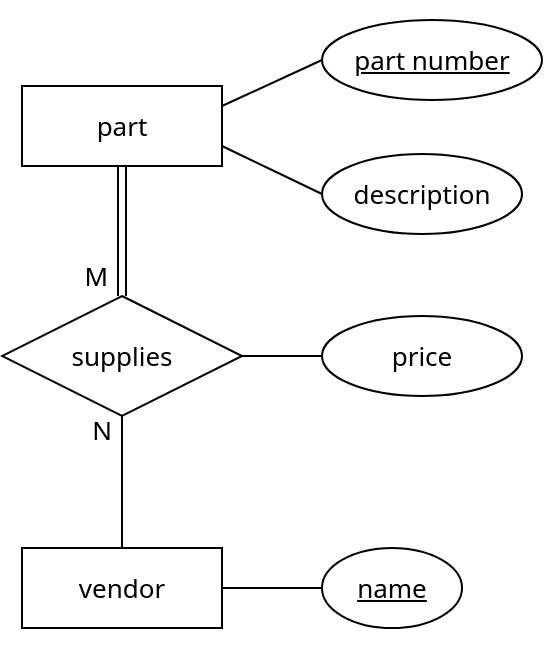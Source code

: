 <mxfile version="15.5.5" type="device"><diagram id="R2lEEEUBdFMjLlhIrx00" name="Page-1"><mxGraphModel dx="572" dy="657" grid="1" gridSize="10" guides="1" tooltips="1" connect="1" arrows="1" fold="1" page="1" pageScale="1" pageWidth="850" pageHeight="1100" math="0" shadow="0" extFonts="Permanent Marker^https://fonts.googleapis.com/css?family=Permanent+Marker"><root><mxCell id="0"/><mxCell id="1" parent="0"/><mxCell id="XE4aP4qG6gfPF1ebo5mN-4" value="part" style="whiteSpace=wrap;html=1;align=center;fontSize=13;fontFamily=Noto Sans;fontSource=https%3A%2F%2Ffonts.googleapis.com%2Fcss%3Ffamily%3DNoto%2BSans;" parent="1" vertex="1"><mxGeometry x="940" y="93" width="100" height="40" as="geometry"/></mxCell><mxCell id="XE4aP4qG6gfPF1ebo5mN-5" value="supplies" style="shape=rhombus;perimeter=rhombusPerimeter;whiteSpace=wrap;html=1;align=center;fontSize=13;fontFamily=Noto Sans;fontSource=https%3A%2F%2Ffonts.googleapis.com%2Fcss%3Ffamily%3DNoto%2BSans;" parent="1" vertex="1"><mxGeometry x="930" y="198" width="120" height="60" as="geometry"/></mxCell><mxCell id="XE4aP4qG6gfPF1ebo5mN-6" value="vendor" style="whiteSpace=wrap;html=1;align=center;fontSize=13;fontFamily=Noto Sans;fontSource=https%3A%2F%2Ffonts.googleapis.com%2Fcss%3Ffamily%3DNoto%2BSans;" parent="1" vertex="1"><mxGeometry x="940" y="324" width="100" height="40" as="geometry"/></mxCell><mxCell id="XE4aP4qG6gfPF1ebo5mN-7" value="part number" style="ellipse;whiteSpace=wrap;html=1;align=center;fontStyle=4;fontSize=13;fontFamily=Noto Sans;fontSource=https%3A%2F%2Ffonts.googleapis.com%2Fcss%3Ffamily%3DNoto%2BSans;" parent="1" vertex="1"><mxGeometry x="1090" y="60" width="110" height="40" as="geometry"/></mxCell><mxCell id="XE4aP4qG6gfPF1ebo5mN-8" value="description" style="ellipse;whiteSpace=wrap;html=1;align=center;fontSize=13;fontFamily=Noto Sans;fontSource=https%3A%2F%2Ffonts.googleapis.com%2Fcss%3Ffamily%3DNoto%2BSans;" parent="1" vertex="1"><mxGeometry x="1090" y="127" width="100" height="40" as="geometry"/></mxCell><mxCell id="XE4aP4qG6gfPF1ebo5mN-9" value="" style="endArrow=none;html=1;rounded=0;entryX=0;entryY=0.5;entryDx=0;entryDy=0;exitX=1;exitY=0.25;exitDx=0;exitDy=0;fontSize=13;fontFamily=Noto Sans;fontSource=https%3A%2F%2Ffonts.googleapis.com%2Fcss%3Ffamily%3DNoto%2BSans;" parent="1" source="XE4aP4qG6gfPF1ebo5mN-4" target="XE4aP4qG6gfPF1ebo5mN-7" edge="1"><mxGeometry relative="1" as="geometry"><mxPoint x="1020.004" y="190.928" as="sourcePoint"/><mxPoint x="1076.72" y="145.07" as="targetPoint"/></mxGeometry></mxCell><mxCell id="XE4aP4qG6gfPF1ebo5mN-10" value="" style="endArrow=none;html=1;rounded=0;entryX=0;entryY=0.5;entryDx=0;entryDy=0;exitX=1;exitY=0.75;exitDx=0;exitDy=0;fontSize=13;fontFamily=Noto Sans;fontSource=https%3A%2F%2Ffonts.googleapis.com%2Fcss%3Ffamily%3DNoto%2BSans;" parent="1" source="XE4aP4qG6gfPF1ebo5mN-4" target="XE4aP4qG6gfPF1ebo5mN-8" edge="1"><mxGeometry relative="1" as="geometry"><mxPoint x="1033.284" y="180.858" as="sourcePoint"/><mxPoint x="1090" y="135" as="targetPoint"/></mxGeometry></mxCell><mxCell id="XE4aP4qG6gfPF1ebo5mN-11" value="" style="endArrow=none;html=1;rounded=0;exitX=0.5;exitY=0;exitDx=0;exitDy=0;entryX=0.5;entryY=1;entryDx=0;entryDy=0;fontSize=13;fontFamily=Noto Sans;fontSource=https%3A%2F%2Ffonts.googleapis.com%2Fcss%3Ffamily%3DNoto%2BSans;" parent="1" source="XE4aP4qG6gfPF1ebo5mN-6" target="XE4aP4qG6gfPF1ebo5mN-5" edge="1"><mxGeometry relative="1" as="geometry"><mxPoint x="1130" y="239" as="sourcePoint"/><mxPoint x="1130" y="305" as="targetPoint"/></mxGeometry></mxCell><mxCell id="XE4aP4qG6gfPF1ebo5mN-12" value="N" style="resizable=0;html=1;align=right;verticalAlign=bottom;fontSize=13;fontFamily=Noto Sans;fontSource=https%3A%2F%2Ffonts.googleapis.com%2Fcss%3Ffamily%3DNoto%2BSans;" parent="XE4aP4qG6gfPF1ebo5mN-11" connectable="0" vertex="1"><mxGeometry x="1" relative="1" as="geometry"><mxPoint x="-5" y="17" as="offset"/></mxGeometry></mxCell><mxCell id="XE4aP4qG6gfPF1ebo5mN-13" value="" style="shape=link;html=1;rounded=0;exitX=0.5;exitY=1;exitDx=0;exitDy=0;fontSize=13;fontFamily=Noto Sans;fontSource=https%3A%2F%2Ffonts.googleapis.com%2Fcss%3Ffamily%3DNoto%2BSans;" parent="1" source="XE4aP4qG6gfPF1ebo5mN-4" target="XE4aP4qG6gfPF1ebo5mN-5" edge="1"><mxGeometry relative="1" as="geometry"><mxPoint x="1040" y="205" as="sourcePoint"/><mxPoint x="990" y="195" as="targetPoint"/></mxGeometry></mxCell><mxCell id="XE4aP4qG6gfPF1ebo5mN-14" value="M" style="resizable=0;html=1;align=right;verticalAlign=bottom;fontSize=13;fontFamily=Noto Sans;fontSource=https%3A%2F%2Ffonts.googleapis.com%2Fcss%3Ffamily%3DNoto%2BSans;" parent="XE4aP4qG6gfPF1ebo5mN-13" connectable="0" vertex="1"><mxGeometry x="1" relative="1" as="geometry"><mxPoint x="-7" as="offset"/></mxGeometry></mxCell><mxCell id="XE4aP4qG6gfPF1ebo5mN-15" value="name" style="ellipse;whiteSpace=wrap;html=1;align=center;fontStyle=4;fontSize=13;fontFamily=Noto Sans;fontSource=https%3A%2F%2Ffonts.googleapis.com%2Fcss%3Ffamily%3DNoto%2BSans;" parent="1" vertex="1"><mxGeometry x="1090" y="324" width="70" height="40" as="geometry"/></mxCell><mxCell id="XE4aP4qG6gfPF1ebo5mN-16" value="" style="endArrow=none;html=1;rounded=0;entryX=0;entryY=0.5;entryDx=0;entryDy=0;exitX=1;exitY=0.5;exitDx=0;exitDy=0;fontSize=13;fontFamily=Noto Sans;fontSource=https%3A%2F%2Ffonts.googleapis.com%2Fcss%3Ffamily%3DNoto%2BSans;" parent="1" source="XE4aP4qG6gfPF1ebo5mN-6" target="XE4aP4qG6gfPF1ebo5mN-15" edge="1"><mxGeometry relative="1" as="geometry"><mxPoint x="1070" y="258" as="sourcePoint"/><mxPoint x="1120" y="282" as="targetPoint"/></mxGeometry></mxCell><mxCell id="XE4aP4qG6gfPF1ebo5mN-17" value="price" style="ellipse;whiteSpace=wrap;html=1;align=center;fontFamily=Noto Sans;fontSource=https%3A%2F%2Ffonts.googleapis.com%2Fcss%3Ffamily%3DNoto%2BSans;fontSize=13;" parent="1" vertex="1"><mxGeometry x="1090" y="208" width="100" height="40" as="geometry"/></mxCell><mxCell id="XE4aP4qG6gfPF1ebo5mN-18" value="" style="endArrow=none;html=1;rounded=0;entryX=0;entryY=0.5;entryDx=0;entryDy=0;exitX=1;exitY=0.5;exitDx=0;exitDy=0;fontSize=13;fontFamily=Noto Sans;fontSource=https%3A%2F%2Ffonts.googleapis.com%2Fcss%3Ffamily%3DNoto%2BSans;" parent="1" source="XE4aP4qG6gfPF1ebo5mN-5" target="XE4aP4qG6gfPF1ebo5mN-17" edge="1"><mxGeometry relative="1" as="geometry"><mxPoint x="1050" y="133" as="sourcePoint"/><mxPoint x="1100" y="157" as="targetPoint"/></mxGeometry></mxCell><mxCell id="yGhssccJwAeuaPeu7-2h-1" value="" style="rounded=0;whiteSpace=wrap;html=1;fontFamily=Noto Sans;fontSource=https%3A%2F%2Ffonts.googleapis.com%2Fcss%3Ffamily%3DNoto%2BSans;strokeColor=none;fillColor=none;" vertex="1" parent="1"><mxGeometry x="1130" y="50" width="30" height="20" as="geometry"/></mxCell><mxCell id="yGhssccJwAeuaPeu7-2h-2" value="" style="rounded=0;whiteSpace=wrap;html=1;fontFamily=Noto Sans;fontSource=https%3A%2F%2Ffonts.googleapis.com%2Fcss%3Ffamily%3DNoto%2BSans;strokeColor=none;fillColor=none;" vertex="1" parent="1"><mxGeometry x="975" y="357" width="30" height="20" as="geometry"/></mxCell></root></mxGraphModel></diagram></mxfile>